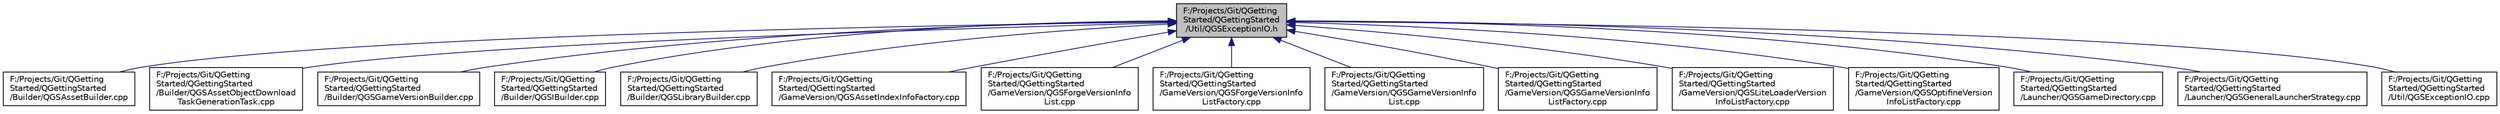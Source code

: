 digraph "F:/Projects/Git/QGettingStarted/QGettingStarted/Util/QGSExceptionIO.h"
{
  edge [fontname="Helvetica",fontsize="10",labelfontname="Helvetica",labelfontsize="10"];
  node [fontname="Helvetica",fontsize="10",shape=record];
  Node3 [label="F:/Projects/Git/QGetting\lStarted/QGettingStarted\l/Util/QGSExceptionIO.h",height=0.2,width=0.4,color="black", fillcolor="grey75", style="filled", fontcolor="black"];
  Node3 -> Node4 [dir="back",color="midnightblue",fontsize="10",style="solid"];
  Node4 [label="F:/Projects/Git/QGetting\lStarted/QGettingStarted\l/Builder/QGSAssetBuilder.cpp",height=0.2,width=0.4,color="black", fillcolor="white", style="filled",URL="$_q_g_s_asset_builder_8cpp.html"];
  Node3 -> Node5 [dir="back",color="midnightblue",fontsize="10",style="solid"];
  Node5 [label="F:/Projects/Git/QGetting\lStarted/QGettingStarted\l/Builder/QGSAssetObjectDownload\lTaskGenerationTask.cpp",height=0.2,width=0.4,color="black", fillcolor="white", style="filled",URL="$_q_g_s_asset_object_download_task_generation_task_8cpp.html"];
  Node3 -> Node6 [dir="back",color="midnightblue",fontsize="10",style="solid"];
  Node6 [label="F:/Projects/Git/QGetting\lStarted/QGettingStarted\l/Builder/QGSGameVersionBuilder.cpp",height=0.2,width=0.4,color="black", fillcolor="white", style="filled",URL="$_q_g_s_game_version_builder_8cpp.html"];
  Node3 -> Node7 [dir="back",color="midnightblue",fontsize="10",style="solid"];
  Node7 [label="F:/Projects/Git/QGetting\lStarted/QGettingStarted\l/Builder/QGSIBuilder.cpp",height=0.2,width=0.4,color="black", fillcolor="white", style="filled",URL="$_q_g_s_i_builder_8cpp.html"];
  Node3 -> Node8 [dir="back",color="midnightblue",fontsize="10",style="solid"];
  Node8 [label="F:/Projects/Git/QGetting\lStarted/QGettingStarted\l/Builder/QGSLibraryBuilder.cpp",height=0.2,width=0.4,color="black", fillcolor="white", style="filled",URL="$_q_g_s_library_builder_8cpp.html"];
  Node3 -> Node9 [dir="back",color="midnightblue",fontsize="10",style="solid"];
  Node9 [label="F:/Projects/Git/QGetting\lStarted/QGettingStarted\l/GameVersion/QGSAssetIndexInfoFactory.cpp",height=0.2,width=0.4,color="black", fillcolor="white", style="filled",URL="$_q_g_s_asset_index_info_factory_8cpp.html"];
  Node3 -> Node10 [dir="back",color="midnightblue",fontsize="10",style="solid"];
  Node10 [label="F:/Projects/Git/QGetting\lStarted/QGettingStarted\l/GameVersion/QGSForgeVersionInfo\lList.cpp",height=0.2,width=0.4,color="black", fillcolor="white", style="filled",URL="$_q_g_s_forge_version_info_list_8cpp.html"];
  Node3 -> Node11 [dir="back",color="midnightblue",fontsize="10",style="solid"];
  Node11 [label="F:/Projects/Git/QGetting\lStarted/QGettingStarted\l/GameVersion/QGSForgeVersionInfo\lListFactory.cpp",height=0.2,width=0.4,color="black", fillcolor="white", style="filled",URL="$_q_g_s_forge_version_info_list_factory_8cpp.html"];
  Node3 -> Node12 [dir="back",color="midnightblue",fontsize="10",style="solid"];
  Node12 [label="F:/Projects/Git/QGetting\lStarted/QGettingStarted\l/GameVersion/QGSGameVersionInfo\lList.cpp",height=0.2,width=0.4,color="black", fillcolor="white", style="filled",URL="$_q_g_s_game_version_info_list_8cpp.html"];
  Node3 -> Node13 [dir="back",color="midnightblue",fontsize="10",style="solid"];
  Node13 [label="F:/Projects/Git/QGetting\lStarted/QGettingStarted\l/GameVersion/QGSGameVersionInfo\lListFactory.cpp",height=0.2,width=0.4,color="black", fillcolor="white", style="filled",URL="$_q_g_s_game_version_info_list_factory_8cpp.html"];
  Node3 -> Node14 [dir="back",color="midnightblue",fontsize="10",style="solid"];
  Node14 [label="F:/Projects/Git/QGetting\lStarted/QGettingStarted\l/GameVersion/QGSLiteLoaderVersion\lInfoListFactory.cpp",height=0.2,width=0.4,color="black", fillcolor="white", style="filled",URL="$_q_g_s_lite_loader_version_info_list_factory_8cpp.html"];
  Node3 -> Node15 [dir="back",color="midnightblue",fontsize="10",style="solid"];
  Node15 [label="F:/Projects/Git/QGetting\lStarted/QGettingStarted\l/GameVersion/QGSOptifineVersion\lInfoListFactory.cpp",height=0.2,width=0.4,color="black", fillcolor="white", style="filled",URL="$_q_g_s_optifine_version_info_list_factory_8cpp.html"];
  Node3 -> Node16 [dir="back",color="midnightblue",fontsize="10",style="solid"];
  Node16 [label="F:/Projects/Git/QGetting\lStarted/QGettingStarted\l/Launcher/QGSGameDirectory.cpp",height=0.2,width=0.4,color="black", fillcolor="white", style="filled",URL="$_q_g_s_game_directory_8cpp.html"];
  Node3 -> Node17 [dir="back",color="midnightblue",fontsize="10",style="solid"];
  Node17 [label="F:/Projects/Git/QGetting\lStarted/QGettingStarted\l/Launcher/QGSGeneralLauncherStrategy.cpp",height=0.2,width=0.4,color="black", fillcolor="white", style="filled",URL="$_q_g_s_general_launcher_strategy_8cpp.html"];
  Node3 -> Node18 [dir="back",color="midnightblue",fontsize="10",style="solid"];
  Node18 [label="F:/Projects/Git/QGetting\lStarted/QGettingStarted\l/Util/QGSExceptionIO.cpp",height=0.2,width=0.4,color="black", fillcolor="white", style="filled",URL="$_q_g_s_exception_i_o_8cpp.html"];
}
